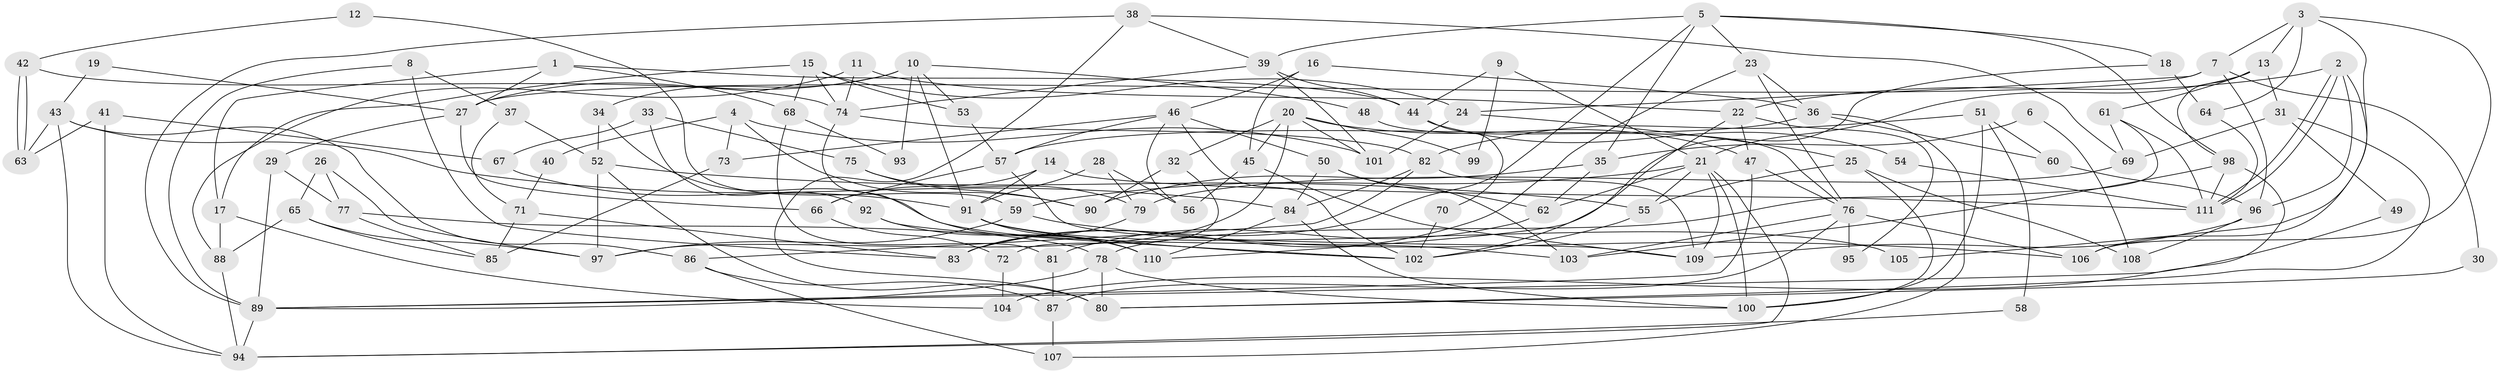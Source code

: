 // coarse degree distribution, {4: 0.15714285714285714, 5: 0.12857142857142856, 6: 0.15714285714285714, 9: 0.04285714285714286, 3: 0.18571428571428572, 7: 0.15714285714285714, 10: 0.014285714285714285, 2: 0.1, 8: 0.05714285714285714}
// Generated by graph-tools (version 1.1) at 2025/52/02/27/25 19:52:01]
// undirected, 111 vertices, 222 edges
graph export_dot {
graph [start="1"]
  node [color=gray90,style=filled];
  1;
  2;
  3;
  4;
  5;
  6;
  7;
  8;
  9;
  10;
  11;
  12;
  13;
  14;
  15;
  16;
  17;
  18;
  19;
  20;
  21;
  22;
  23;
  24;
  25;
  26;
  27;
  28;
  29;
  30;
  31;
  32;
  33;
  34;
  35;
  36;
  37;
  38;
  39;
  40;
  41;
  42;
  43;
  44;
  45;
  46;
  47;
  48;
  49;
  50;
  51;
  52;
  53;
  54;
  55;
  56;
  57;
  58;
  59;
  60;
  61;
  62;
  63;
  64;
  65;
  66;
  67;
  68;
  69;
  70;
  71;
  72;
  73;
  74;
  75;
  76;
  77;
  78;
  79;
  80;
  81;
  82;
  83;
  84;
  85;
  86;
  87;
  88;
  89;
  90;
  91;
  92;
  93;
  94;
  95;
  96;
  97;
  98;
  99;
  100;
  101;
  102;
  103;
  104;
  105;
  106;
  107;
  108;
  109;
  110;
  111;
  1 -- 17;
  1 -- 27;
  1 -- 44;
  1 -- 68;
  2 -- 106;
  2 -- 111;
  2 -- 111;
  2 -- 22;
  2 -- 96;
  3 -- 7;
  3 -- 64;
  3 -- 13;
  3 -- 105;
  3 -- 106;
  4 -- 101;
  4 -- 73;
  4 -- 40;
  4 -- 90;
  5 -- 39;
  5 -- 98;
  5 -- 18;
  5 -- 23;
  5 -- 35;
  5 -- 83;
  6 -- 35;
  6 -- 108;
  7 -- 96;
  7 -- 24;
  7 -- 27;
  7 -- 30;
  8 -- 89;
  8 -- 83;
  8 -- 37;
  9 -- 21;
  9 -- 44;
  9 -- 99;
  10 -- 91;
  10 -- 34;
  10 -- 27;
  10 -- 48;
  10 -- 53;
  10 -- 93;
  11 -- 88;
  11 -- 74;
  11 -- 22;
  12 -- 59;
  12 -- 42;
  13 -- 21;
  13 -- 31;
  13 -- 61;
  13 -- 98;
  14 -- 91;
  14 -- 66;
  14 -- 111;
  15 -- 74;
  15 -- 53;
  15 -- 17;
  15 -- 24;
  15 -- 68;
  16 -- 46;
  16 -- 45;
  16 -- 36;
  17 -- 104;
  17 -- 88;
  18 -- 110;
  18 -- 64;
  19 -- 27;
  19 -- 43;
  20 -- 97;
  20 -- 45;
  20 -- 32;
  20 -- 47;
  20 -- 99;
  20 -- 101;
  21 -- 94;
  21 -- 59;
  21 -- 55;
  21 -- 62;
  21 -- 100;
  21 -- 109;
  22 -- 47;
  22 -- 95;
  22 -- 102;
  23 -- 76;
  23 -- 36;
  23 -- 83;
  24 -- 25;
  24 -- 101;
  25 -- 55;
  25 -- 100;
  25 -- 108;
  26 -- 65;
  26 -- 77;
  26 -- 97;
  27 -- 29;
  27 -- 66;
  28 -- 91;
  28 -- 79;
  28 -- 56;
  29 -- 89;
  29 -- 77;
  30 -- 80;
  31 -- 80;
  31 -- 49;
  31 -- 69;
  32 -- 90;
  32 -- 72;
  33 -- 67;
  33 -- 75;
  33 -- 92;
  34 -- 52;
  34 -- 103;
  35 -- 62;
  35 -- 90;
  36 -- 57;
  36 -- 60;
  36 -- 107;
  37 -- 71;
  37 -- 52;
  38 -- 80;
  38 -- 69;
  38 -- 39;
  38 -- 89;
  39 -- 101;
  39 -- 44;
  39 -- 74;
  40 -- 71;
  41 -- 63;
  41 -- 94;
  41 -- 67;
  42 -- 74;
  42 -- 63;
  42 -- 63;
  43 -- 86;
  43 -- 84;
  43 -- 63;
  43 -- 94;
  44 -- 54;
  44 -- 70;
  45 -- 109;
  45 -- 56;
  46 -- 50;
  46 -- 57;
  46 -- 56;
  46 -- 73;
  46 -- 102;
  47 -- 76;
  47 -- 89;
  48 -- 76;
  49 -- 89;
  50 -- 84;
  50 -- 62;
  50 -- 103;
  51 -- 82;
  51 -- 100;
  51 -- 58;
  51 -- 60;
  52 -- 55;
  52 -- 80;
  52 -- 97;
  53 -- 57;
  54 -- 111;
  55 -- 102;
  57 -- 109;
  57 -- 66;
  58 -- 94;
  59 -- 106;
  59 -- 97;
  60 -- 96;
  61 -- 111;
  61 -- 69;
  61 -- 78;
  62 -- 81;
  64 -- 111;
  65 -- 97;
  65 -- 88;
  65 -- 85;
  66 -- 72;
  67 -- 91;
  68 -- 81;
  68 -- 93;
  69 -- 79;
  70 -- 102;
  71 -- 83;
  71 -- 85;
  72 -- 104;
  73 -- 85;
  74 -- 110;
  74 -- 82;
  75 -- 79;
  75 -- 90;
  76 -- 103;
  76 -- 87;
  76 -- 95;
  76 -- 106;
  77 -- 78;
  77 -- 85;
  78 -- 89;
  78 -- 80;
  78 -- 100;
  79 -- 83;
  81 -- 87;
  82 -- 109;
  82 -- 84;
  82 -- 86;
  84 -- 100;
  84 -- 110;
  86 -- 107;
  86 -- 87;
  87 -- 107;
  88 -- 94;
  89 -- 94;
  91 -- 110;
  91 -- 102;
  91 -- 105;
  92 -- 102;
  92 -- 110;
  96 -- 108;
  96 -- 109;
  98 -- 111;
  98 -- 103;
  98 -- 104;
}
